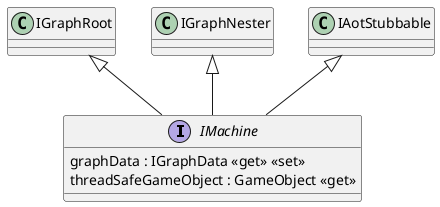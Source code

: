 @startuml
interface IMachine {
    graphData : IGraphData <<get>> <<set>>
    threadSafeGameObject : GameObject <<get>>
}
IGraphRoot <|-- IMachine
IGraphNester <|-- IMachine
IAotStubbable <|-- IMachine
@enduml
